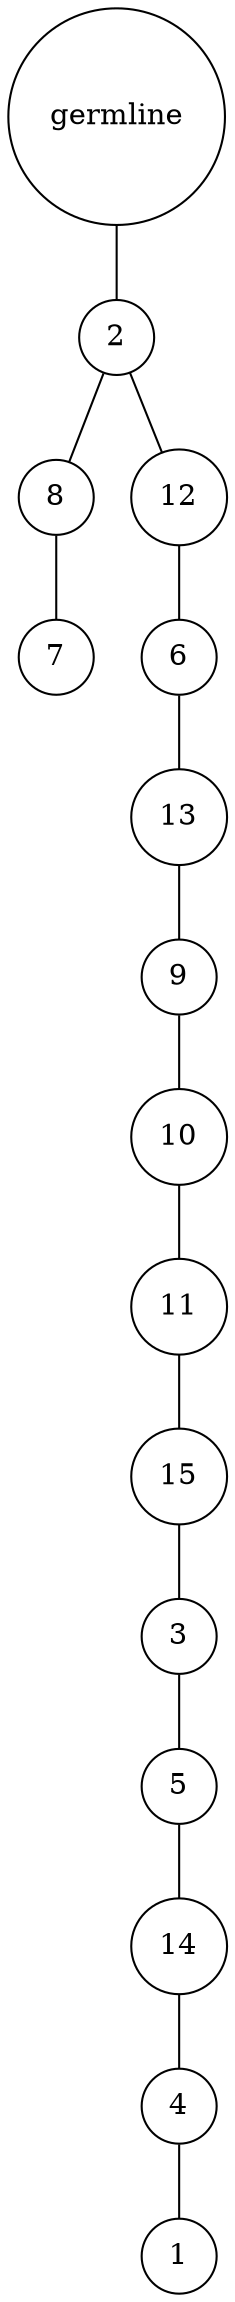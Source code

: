 graph {
	rankdir=UD;
	splines=line;
	node [shape=circle]
	"0x7f9a15fbdf40" [label="germline"];
	"0x7f9a15fbdf70" [label="2"];
	"0x7f9a15fbdf40" -- "0x7f9a15fbdf70" ;
	"0x7f9a15fbdfa0" [label="8"];
	"0x7f9a15fbdf70" -- "0x7f9a15fbdfa0" ;
	"0x7f9a15fbdfd0" [label="7"];
	"0x7f9a15fbdfa0" -- "0x7f9a15fbdfd0" ;
	"0x7f9a40bbb040" [label="12"];
	"0x7f9a15fbdf70" -- "0x7f9a40bbb040" ;
	"0x7f9a40bbb070" [label="6"];
	"0x7f9a40bbb040" -- "0x7f9a40bbb070" ;
	"0x7f9a40bbb0a0" [label="13"];
	"0x7f9a40bbb070" -- "0x7f9a40bbb0a0" ;
	"0x7f9a40bbb0d0" [label="9"];
	"0x7f9a40bbb0a0" -- "0x7f9a40bbb0d0" ;
	"0x7f9a40bbb100" [label="10"];
	"0x7f9a40bbb0d0" -- "0x7f9a40bbb100" ;
	"0x7f9a40bbb130" [label="11"];
	"0x7f9a40bbb100" -- "0x7f9a40bbb130" ;
	"0x7f9a40bbb160" [label="15"];
	"0x7f9a40bbb130" -- "0x7f9a40bbb160" ;
	"0x7f9a40bbb190" [label="3"];
	"0x7f9a40bbb160" -- "0x7f9a40bbb190" ;
	"0x7f9a40bbb1c0" [label="5"];
	"0x7f9a40bbb190" -- "0x7f9a40bbb1c0" ;
	"0x7f9a40bbb1f0" [label="14"];
	"0x7f9a40bbb1c0" -- "0x7f9a40bbb1f0" ;
	"0x7f9a40bbb220" [label="4"];
	"0x7f9a40bbb1f0" -- "0x7f9a40bbb220" ;
	"0x7f9a40bbb250" [label="1"];
	"0x7f9a40bbb220" -- "0x7f9a40bbb250" ;
}

